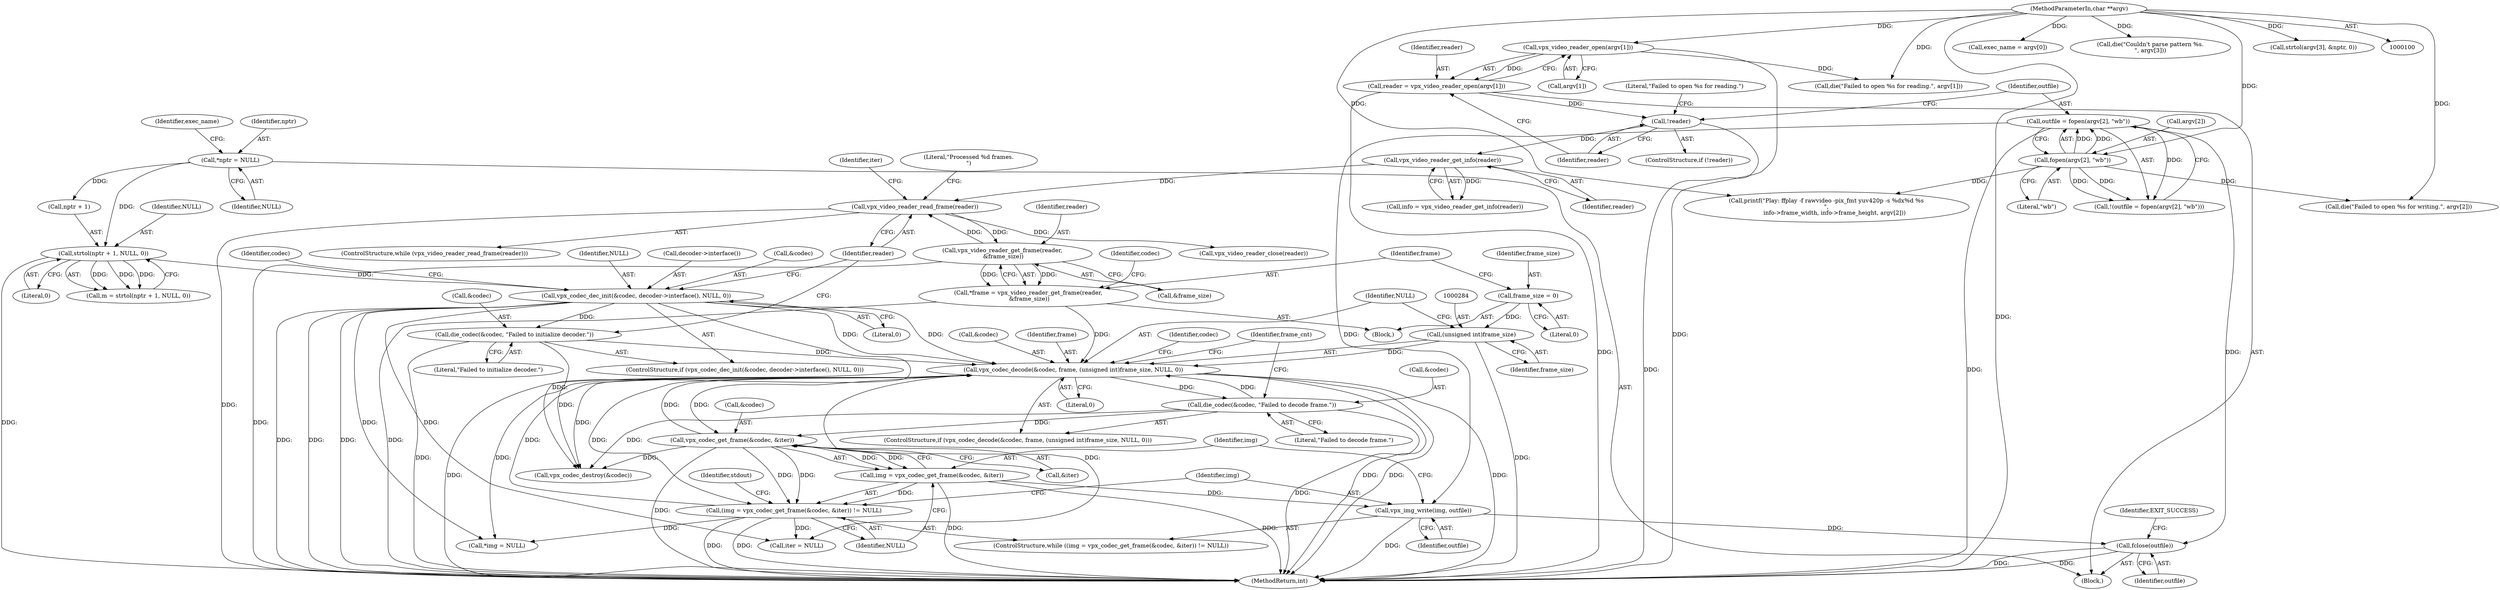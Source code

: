 digraph "1_Android_5a9753fca56f0eeb9f61e342b2fccffc364f9426_1@API" {
"1000369" [label="(Call,fclose(outfile))"];
"1000168" [label="(Call,outfile = fopen(argv[2], \"wb\"))"];
"1000170" [label="(Call,fopen(argv[2], \"wb\"))"];
"1000102" [label="(MethodParameterIn,char **argv)"];
"1000335" [label="(Call,vpx_img_write(img, outfile))"];
"1000327" [label="(Call,img = vpx_codec_get_frame(&codec, &iter))"];
"1000329" [label="(Call,vpx_codec_get_frame(&codec, &iter))"];
"1000279" [label="(Call,vpx_codec_decode(&codec, frame, (unsigned int)frame_size, NULL, 0))"];
"1000250" [label="(Call,die_codec(&codec, \"Failed to initialize decoder.\"))"];
"1000244" [label="(Call,vpx_codec_dec_init(&codec, decoder->interface(), NULL, 0))"];
"1000191" [label="(Call,strtol(nptr + 1, NULL, 0))"];
"1000138" [label="(Call,*nptr = NULL)"];
"1000288" [label="(Call,die_codec(&codec, \"Failed to decode frame.\"))"];
"1000272" [label="(Call,*frame = vpx_video_reader_get_frame(reader,\n &frame_size))"];
"1000274" [label="(Call,vpx_video_reader_get_frame(reader,\n &frame_size))"];
"1000255" [label="(Call,vpx_video_reader_read_frame(reader))"];
"1000226" [label="(Call,vpx_video_reader_get_info(reader))"];
"1000159" [label="(Call,!reader)"];
"1000152" [label="(Call,reader = vpx_video_reader_open(argv[1]))"];
"1000154" [label="(Call,vpx_video_reader_open(argv[1]))"];
"1000283" [label="(Call,(unsigned int)frame_size)"];
"1000267" [label="(Call,frame_size = 0)"];
"1000326" [label="(Call,(img = vpx_codec_get_frame(&codec, &iter)) != NULL)"];
"1000335" [label="(Call,vpx_img_write(img, outfile))"];
"1000161" [label="(Call,die(\"Failed to open %s for reading.\", argv[1]))"];
"1000170" [label="(Call,fopen(argv[2], \"wb\"))"];
"1000191" [label="(Call,strtol(nptr + 1, NULL, 0))"];
"1000257" [label="(Block,)"];
"1000153" [label="(Identifier,reader)"];
"1000255" [label="(Call,vpx_video_reader_read_frame(reader))"];
"1000337" [label="(Identifier,outfile)"];
"1000248" [label="(Identifier,NULL)"];
"1000154" [label="(Call,vpx_video_reader_open(argv[1]))"];
"1000373" [label="(MethodReturn,int)"];
"1000263" [label="(Call,*img = NULL)"];
"1000256" [label="(Identifier,reader)"];
"1000278" [label="(ControlStructure,if (vpx_codec_decode(&codec, frame, (unsigned int)frame_size, NULL, 0)))"];
"1000369" [label="(Call,fclose(outfile))"];
"1000285" [label="(Identifier,frame_size)"];
"1000139" [label="(Identifier,nptr)"];
"1000102" [label="(MethodParameterIn,char **argv)"];
"1000227" [label="(Identifier,reader)"];
"1000159" [label="(Call,!reader)"];
"1000356" [label="(Call,printf(\"Play: ffplay -f rawvideo -pix_fmt yuv420p -s %dx%d %s\n\",\n         info->frame_width, info->frame_height, argv[2]))"];
"1000141" [label="(Call,exec_name = argv[0])"];
"1000244" [label="(Call,vpx_codec_dec_init(&codec, decoder->interface(), NULL, 0))"];
"1000251" [label="(Call,&codec)"];
"1000328" [label="(Identifier,img)"];
"1000291" [label="(Literal,\"Failed to decode frame.\")"];
"1000367" [label="(Call,vpx_video_reader_close(reader))"];
"1000219" [label="(Call,die(\"Couldn't parse pattern %s.\n\", argv[3]))"];
"1000289" [label="(Call,&codec)"];
"1000336" [label="(Identifier,img)"];
"1000293" [label="(Identifier,frame_cnt)"];
"1000334" [label="(Identifier,NULL)"];
"1000224" [label="(Call,info = vpx_video_reader_get_info(reader))"];
"1000267" [label="(Call,frame_size = 0)"];
"1000346" [label="(Literal,\"Processed %d frames.\n\")"];
"1000167" [label="(Call,!(outfile = fopen(argv[2], \"wb\")))"];
"1000192" [label="(Call,nptr + 1)"];
"1000226" [label="(Call,vpx_video_reader_get_info(reader))"];
"1000325" [label="(ControlStructure,while ((img = vpx_codec_get_frame(&codec, &iter)) != NULL))"];
"1000332" [label="(Call,&iter)"];
"1000283" [label="(Call,(unsigned int)frame_size)"];
"1000329" [label="(Call,vpx_codec_get_frame(&codec, &iter))"];
"1000171" [label="(Call,argv[2])"];
"1000243" [label="(ControlStructure,if (vpx_codec_dec_init(&codec, decoder->interface(), NULL, 0)))"];
"1000290" [label="(Identifier,codec)"];
"1000247" [label="(Call,decoder->interface())"];
"1000249" [label="(Literal,0)"];
"1000175" [label="(Call,die(\"Failed to open %s for writing.\", argv[2]))"];
"1000327" [label="(Call,img = vpx_codec_get_frame(&codec, &iter))"];
"1000174" [label="(Literal,\"wb\")"];
"1000196" [label="(Literal,0)"];
"1000160" [label="(Identifier,reader)"];
"1000253" [label="(Literal,\"Failed to initialize decoder.\")"];
"1000195" [label="(Identifier,NULL)"];
"1000182" [label="(Call,strtol(argv[3], &nptr, 0))"];
"1000279" [label="(Call,vpx_codec_decode(&codec, frame, (unsigned int)frame_size, NULL, 0))"];
"1000250" [label="(Call,die_codec(&codec, \"Failed to initialize decoder.\"))"];
"1000189" [label="(Call,m = strtol(nptr + 1, NULL, 0))"];
"1000280" [label="(Call,&codec)"];
"1000330" [label="(Call,&codec)"];
"1000281" [label="(Identifier,codec)"];
"1000260" [label="(Identifier,iter)"];
"1000162" [label="(Literal,\"Failed to open %s for reading.\")"];
"1000142" [label="(Identifier,exec_name)"];
"1000288" [label="(Call,die_codec(&codec, \"Failed to decode frame.\"))"];
"1000169" [label="(Identifier,outfile)"];
"1000282" [label="(Identifier,frame)"];
"1000349" [label="(Call,vpx_codec_destroy(&codec))"];
"1000268" [label="(Identifier,frame_size)"];
"1000274" [label="(Call,vpx_video_reader_get_frame(reader,\n &frame_size))"];
"1000138" [label="(Call,*nptr = NULL)"];
"1000275" [label="(Identifier,reader)"];
"1000273" [label="(Identifier,frame)"];
"1000155" [label="(Call,argv[1])"];
"1000254" [label="(ControlStructure,while (vpx_video_reader_read_frame(reader)))"];
"1000286" [label="(Identifier,NULL)"];
"1000245" [label="(Call,&codec)"];
"1000372" [label="(Identifier,EXIT_SUCCESS)"];
"1000272" [label="(Call,*frame = vpx_video_reader_get_frame(reader,\n &frame_size))"];
"1000269" [label="(Literal,0)"];
"1000287" [label="(Literal,0)"];
"1000158" [label="(ControlStructure,if (!reader))"];
"1000152" [label="(Call,reader = vpx_video_reader_open(argv[1]))"];
"1000370" [label="(Identifier,outfile)"];
"1000103" [label="(Block,)"];
"1000344" [label="(Identifier,stdout)"];
"1000259" [label="(Call,iter = NULL)"];
"1000252" [label="(Identifier,codec)"];
"1000140" [label="(Identifier,NULL)"];
"1000276" [label="(Call,&frame_size)"];
"1000168" [label="(Call,outfile = fopen(argv[2], \"wb\"))"];
"1000326" [label="(Call,(img = vpx_codec_get_frame(&codec, &iter)) != NULL)"];
"1000369" -> "1000103"  [label="AST: "];
"1000369" -> "1000370"  [label="CFG: "];
"1000370" -> "1000369"  [label="AST: "];
"1000372" -> "1000369"  [label="CFG: "];
"1000369" -> "1000373"  [label="DDG: "];
"1000369" -> "1000373"  [label="DDG: "];
"1000168" -> "1000369"  [label="DDG: "];
"1000335" -> "1000369"  [label="DDG: "];
"1000168" -> "1000167"  [label="AST: "];
"1000168" -> "1000170"  [label="CFG: "];
"1000169" -> "1000168"  [label="AST: "];
"1000170" -> "1000168"  [label="AST: "];
"1000167" -> "1000168"  [label="CFG: "];
"1000168" -> "1000373"  [label="DDG: "];
"1000168" -> "1000167"  [label="DDG: "];
"1000170" -> "1000168"  [label="DDG: "];
"1000170" -> "1000168"  [label="DDG: "];
"1000168" -> "1000335"  [label="DDG: "];
"1000170" -> "1000174"  [label="CFG: "];
"1000171" -> "1000170"  [label="AST: "];
"1000174" -> "1000170"  [label="AST: "];
"1000170" -> "1000167"  [label="DDG: "];
"1000170" -> "1000167"  [label="DDG: "];
"1000102" -> "1000170"  [label="DDG: "];
"1000170" -> "1000175"  [label="DDG: "];
"1000170" -> "1000356"  [label="DDG: "];
"1000102" -> "1000100"  [label="AST: "];
"1000102" -> "1000373"  [label="DDG: "];
"1000102" -> "1000141"  [label="DDG: "];
"1000102" -> "1000154"  [label="DDG: "];
"1000102" -> "1000161"  [label="DDG: "];
"1000102" -> "1000175"  [label="DDG: "];
"1000102" -> "1000182"  [label="DDG: "];
"1000102" -> "1000219"  [label="DDG: "];
"1000102" -> "1000356"  [label="DDG: "];
"1000335" -> "1000325"  [label="AST: "];
"1000335" -> "1000337"  [label="CFG: "];
"1000336" -> "1000335"  [label="AST: "];
"1000337" -> "1000335"  [label="AST: "];
"1000328" -> "1000335"  [label="CFG: "];
"1000335" -> "1000373"  [label="DDG: "];
"1000327" -> "1000335"  [label="DDG: "];
"1000327" -> "1000326"  [label="AST: "];
"1000327" -> "1000329"  [label="CFG: "];
"1000328" -> "1000327"  [label="AST: "];
"1000329" -> "1000327"  [label="AST: "];
"1000334" -> "1000327"  [label="CFG: "];
"1000327" -> "1000373"  [label="DDG: "];
"1000327" -> "1000373"  [label="DDG: "];
"1000327" -> "1000326"  [label="DDG: "];
"1000329" -> "1000327"  [label="DDG: "];
"1000329" -> "1000327"  [label="DDG: "];
"1000329" -> "1000332"  [label="CFG: "];
"1000330" -> "1000329"  [label="AST: "];
"1000332" -> "1000329"  [label="AST: "];
"1000329" -> "1000373"  [label="DDG: "];
"1000329" -> "1000279"  [label="DDG: "];
"1000329" -> "1000326"  [label="DDG: "];
"1000329" -> "1000326"  [label="DDG: "];
"1000279" -> "1000329"  [label="DDG: "];
"1000288" -> "1000329"  [label="DDG: "];
"1000329" -> "1000349"  [label="DDG: "];
"1000279" -> "1000278"  [label="AST: "];
"1000279" -> "1000287"  [label="CFG: "];
"1000280" -> "1000279"  [label="AST: "];
"1000282" -> "1000279"  [label="AST: "];
"1000283" -> "1000279"  [label="AST: "];
"1000286" -> "1000279"  [label="AST: "];
"1000287" -> "1000279"  [label="AST: "];
"1000290" -> "1000279"  [label="CFG: "];
"1000293" -> "1000279"  [label="CFG: "];
"1000279" -> "1000373"  [label="DDG: "];
"1000279" -> "1000373"  [label="DDG: "];
"1000279" -> "1000373"  [label="DDG: "];
"1000279" -> "1000373"  [label="DDG: "];
"1000279" -> "1000259"  [label="DDG: "];
"1000279" -> "1000263"  [label="DDG: "];
"1000250" -> "1000279"  [label="DDG: "];
"1000288" -> "1000279"  [label="DDG: "];
"1000244" -> "1000279"  [label="DDG: "];
"1000244" -> "1000279"  [label="DDG: "];
"1000272" -> "1000279"  [label="DDG: "];
"1000283" -> "1000279"  [label="DDG: "];
"1000326" -> "1000279"  [label="DDG: "];
"1000279" -> "1000288"  [label="DDG: "];
"1000279" -> "1000326"  [label="DDG: "];
"1000279" -> "1000349"  [label="DDG: "];
"1000250" -> "1000243"  [label="AST: "];
"1000250" -> "1000253"  [label="CFG: "];
"1000251" -> "1000250"  [label="AST: "];
"1000253" -> "1000250"  [label="AST: "];
"1000256" -> "1000250"  [label="CFG: "];
"1000250" -> "1000373"  [label="DDG: "];
"1000244" -> "1000250"  [label="DDG: "];
"1000250" -> "1000349"  [label="DDG: "];
"1000244" -> "1000243"  [label="AST: "];
"1000244" -> "1000249"  [label="CFG: "];
"1000245" -> "1000244"  [label="AST: "];
"1000247" -> "1000244"  [label="AST: "];
"1000248" -> "1000244"  [label="AST: "];
"1000249" -> "1000244"  [label="AST: "];
"1000252" -> "1000244"  [label="CFG: "];
"1000256" -> "1000244"  [label="CFG: "];
"1000244" -> "1000373"  [label="DDG: "];
"1000244" -> "1000373"  [label="DDG: "];
"1000244" -> "1000373"  [label="DDG: "];
"1000191" -> "1000244"  [label="DDG: "];
"1000244" -> "1000259"  [label="DDG: "];
"1000244" -> "1000263"  [label="DDG: "];
"1000244" -> "1000349"  [label="DDG: "];
"1000191" -> "1000189"  [label="AST: "];
"1000191" -> "1000196"  [label="CFG: "];
"1000192" -> "1000191"  [label="AST: "];
"1000195" -> "1000191"  [label="AST: "];
"1000196" -> "1000191"  [label="AST: "];
"1000189" -> "1000191"  [label="CFG: "];
"1000191" -> "1000373"  [label="DDG: "];
"1000191" -> "1000189"  [label="DDG: "];
"1000191" -> "1000189"  [label="DDG: "];
"1000191" -> "1000189"  [label="DDG: "];
"1000138" -> "1000191"  [label="DDG: "];
"1000138" -> "1000103"  [label="AST: "];
"1000138" -> "1000140"  [label="CFG: "];
"1000139" -> "1000138"  [label="AST: "];
"1000140" -> "1000138"  [label="AST: "];
"1000142" -> "1000138"  [label="CFG: "];
"1000138" -> "1000192"  [label="DDG: "];
"1000288" -> "1000278"  [label="AST: "];
"1000288" -> "1000291"  [label="CFG: "];
"1000289" -> "1000288"  [label="AST: "];
"1000291" -> "1000288"  [label="AST: "];
"1000293" -> "1000288"  [label="CFG: "];
"1000288" -> "1000373"  [label="DDG: "];
"1000288" -> "1000349"  [label="DDG: "];
"1000272" -> "1000257"  [label="AST: "];
"1000272" -> "1000274"  [label="CFG: "];
"1000273" -> "1000272"  [label="AST: "];
"1000274" -> "1000272"  [label="AST: "];
"1000281" -> "1000272"  [label="CFG: "];
"1000272" -> "1000373"  [label="DDG: "];
"1000274" -> "1000272"  [label="DDG: "];
"1000274" -> "1000272"  [label="DDG: "];
"1000274" -> "1000276"  [label="CFG: "];
"1000275" -> "1000274"  [label="AST: "];
"1000276" -> "1000274"  [label="AST: "];
"1000274" -> "1000373"  [label="DDG: "];
"1000274" -> "1000255"  [label="DDG: "];
"1000255" -> "1000274"  [label="DDG: "];
"1000255" -> "1000254"  [label="AST: "];
"1000255" -> "1000256"  [label="CFG: "];
"1000256" -> "1000255"  [label="AST: "];
"1000260" -> "1000255"  [label="CFG: "];
"1000346" -> "1000255"  [label="CFG: "];
"1000255" -> "1000373"  [label="DDG: "];
"1000226" -> "1000255"  [label="DDG: "];
"1000255" -> "1000367"  [label="DDG: "];
"1000226" -> "1000224"  [label="AST: "];
"1000226" -> "1000227"  [label="CFG: "];
"1000227" -> "1000226"  [label="AST: "];
"1000224" -> "1000226"  [label="CFG: "];
"1000226" -> "1000224"  [label="DDG: "];
"1000159" -> "1000226"  [label="DDG: "];
"1000159" -> "1000158"  [label="AST: "];
"1000159" -> "1000160"  [label="CFG: "];
"1000160" -> "1000159"  [label="AST: "];
"1000162" -> "1000159"  [label="CFG: "];
"1000169" -> "1000159"  [label="CFG: "];
"1000159" -> "1000373"  [label="DDG: "];
"1000152" -> "1000159"  [label="DDG: "];
"1000152" -> "1000103"  [label="AST: "];
"1000152" -> "1000154"  [label="CFG: "];
"1000153" -> "1000152"  [label="AST: "];
"1000154" -> "1000152"  [label="AST: "];
"1000160" -> "1000152"  [label="CFG: "];
"1000152" -> "1000373"  [label="DDG: "];
"1000154" -> "1000152"  [label="DDG: "];
"1000154" -> "1000155"  [label="CFG: "];
"1000155" -> "1000154"  [label="AST: "];
"1000154" -> "1000373"  [label="DDG: "];
"1000154" -> "1000161"  [label="DDG: "];
"1000283" -> "1000285"  [label="CFG: "];
"1000284" -> "1000283"  [label="AST: "];
"1000285" -> "1000283"  [label="AST: "];
"1000286" -> "1000283"  [label="CFG: "];
"1000283" -> "1000373"  [label="DDG: "];
"1000267" -> "1000283"  [label="DDG: "];
"1000267" -> "1000257"  [label="AST: "];
"1000267" -> "1000269"  [label="CFG: "];
"1000268" -> "1000267"  [label="AST: "];
"1000269" -> "1000267"  [label="AST: "];
"1000273" -> "1000267"  [label="CFG: "];
"1000326" -> "1000325"  [label="AST: "];
"1000326" -> "1000334"  [label="CFG: "];
"1000334" -> "1000326"  [label="AST: "];
"1000336" -> "1000326"  [label="CFG: "];
"1000344" -> "1000326"  [label="CFG: "];
"1000326" -> "1000373"  [label="DDG: "];
"1000326" -> "1000373"  [label="DDG: "];
"1000326" -> "1000259"  [label="DDG: "];
"1000326" -> "1000263"  [label="DDG: "];
}
